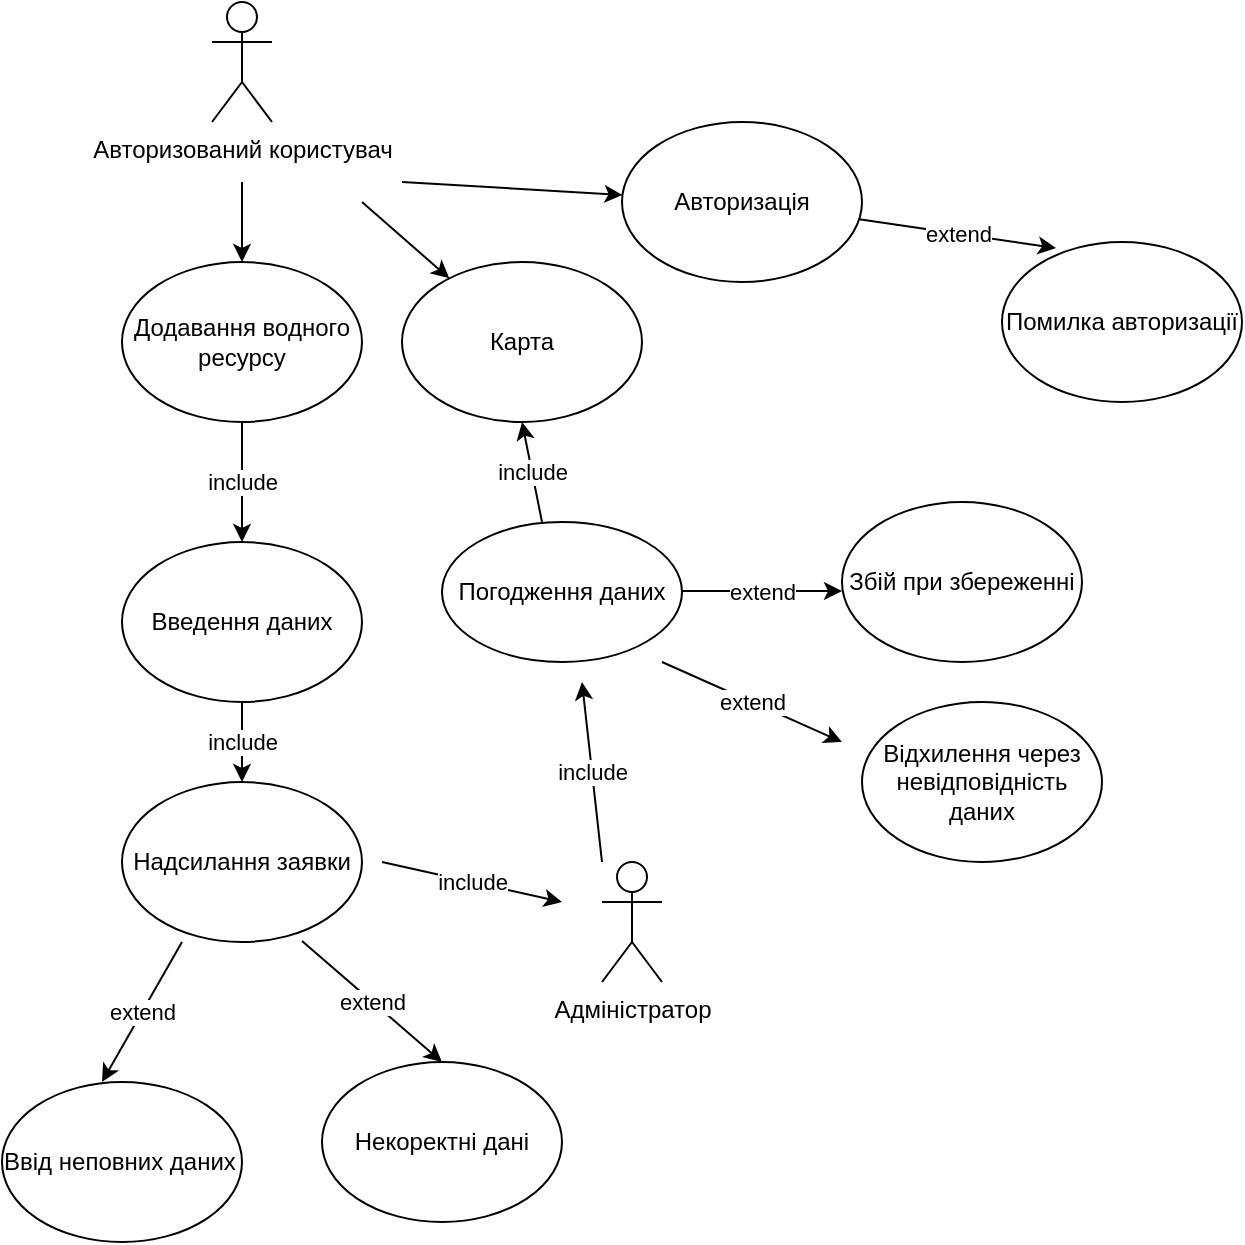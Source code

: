 <mxfile version="26.2.9">
  <diagram name="Страница — 1" id="BxRRARAz4fFX2S6HF_RD">
    <mxGraphModel grid="1" page="1" gridSize="10" guides="1" tooltips="1" connect="1" arrows="1" fold="1" pageScale="1" pageWidth="827" pageHeight="1169" math="0" shadow="0">
      <root>
        <mxCell id="0" />
        <mxCell id="1" parent="0" />
        <mxCell id="KhFvEH--002ZxDaHv0VD-12" value="Авторизований користувач" style="shape=umlActor;verticalLabelPosition=bottom;verticalAlign=top;html=1;outlineConnect=0;" vertex="1" parent="1">
          <mxGeometry x="115" y="20" width="30" height="60" as="geometry" />
        </mxCell>
        <mxCell id="KhFvEH--002ZxDaHv0VD-13" value="Додавання водного ресурсу" style="ellipse;whiteSpace=wrap;html=1;" vertex="1" parent="1">
          <mxGeometry x="70" y="150" width="120" height="80" as="geometry" />
        </mxCell>
        <mxCell id="KhFvEH--002ZxDaHv0VD-14" value="" style="endArrow=classic;html=1;rounded=0;entryX=0.5;entryY=0;entryDx=0;entryDy=0;" edge="1" parent="1" target="KhFvEH--002ZxDaHv0VD-13">
          <mxGeometry width="50" height="50" relative="1" as="geometry">
            <mxPoint x="130" y="110" as="sourcePoint" />
            <mxPoint x="205" y="80" as="targetPoint" />
          </mxGeometry>
        </mxCell>
        <mxCell id="KhFvEH--002ZxDaHv0VD-15" value="include" style="edgeStyle=orthogonalEdgeStyle;rounded=0;orthogonalLoop=1;jettySize=auto;html=1;exitX=0.5;exitY=1;exitDx=0;exitDy=0;entryX=0.5;entryY=0;entryDx=0;entryDy=0;" edge="1" parent="1" source="KhFvEH--002ZxDaHv0VD-16" target="KhFvEH--002ZxDaHv0VD-18">
          <mxGeometry relative="1" as="geometry" />
        </mxCell>
        <mxCell id="KhFvEH--002ZxDaHv0VD-16" value="&lt;div&gt;Введення даних&lt;/div&gt;" style="ellipse;whiteSpace=wrap;html=1;" vertex="1" parent="1">
          <mxGeometry x="70" y="290" width="120" height="80" as="geometry" />
        </mxCell>
        <mxCell id="KhFvEH--002ZxDaHv0VD-17" value="include" style="endArrow=classic;html=1;rounded=0;entryX=0.5;entryY=0;entryDx=0;entryDy=0;" edge="1" parent="1" source="KhFvEH--002ZxDaHv0VD-13" target="KhFvEH--002ZxDaHv0VD-16">
          <mxGeometry width="50" height="50" relative="1" as="geometry">
            <mxPoint x="215" y="280" as="sourcePoint" />
            <mxPoint x="275" y="260" as="targetPoint" />
          </mxGeometry>
        </mxCell>
        <mxCell id="KhFvEH--002ZxDaHv0VD-18" value="Надсилання заявки" style="ellipse;whiteSpace=wrap;html=1;" vertex="1" parent="1">
          <mxGeometry x="70" y="410" width="120" height="80" as="geometry" />
        </mxCell>
        <mxCell id="KhFvEH--002ZxDaHv0VD-23" value="Авторизація" style="ellipse;whiteSpace=wrap;html=1;" vertex="1" parent="1">
          <mxGeometry x="320" y="80" width="120" height="80" as="geometry" />
        </mxCell>
        <mxCell id="KhFvEH--002ZxDaHv0VD-24" value="" style="endArrow=classic;html=1;rounded=0;" edge="1" parent="1" target="KhFvEH--002ZxDaHv0VD-23">
          <mxGeometry width="50" height="50" relative="1" as="geometry">
            <mxPoint x="210" y="110" as="sourcePoint" />
            <mxPoint x="130" y="240" as="targetPoint" />
          </mxGeometry>
        </mxCell>
        <mxCell id="KhFvEH--002ZxDaHv0VD-25" value="extend" style="endArrow=classic;html=1;rounded=0;entryX=0.225;entryY=0.038;entryDx=0;entryDy=0;entryPerimeter=0;" edge="1" parent="1" source="KhFvEH--002ZxDaHv0VD-23" target="KhFvEH--002ZxDaHv0VD-26">
          <mxGeometry width="50" height="50" relative="1" as="geometry">
            <mxPoint x="380" y="250" as="sourcePoint" />
            <mxPoint x="460" y="150" as="targetPoint" />
          </mxGeometry>
        </mxCell>
        <mxCell id="KhFvEH--002ZxDaHv0VD-26" value="Помилка авторизації" style="ellipse;whiteSpace=wrap;html=1;" vertex="1" parent="1">
          <mxGeometry x="510" y="140" width="120" height="80" as="geometry" />
        </mxCell>
        <mxCell id="KhFvEH--002ZxDaHv0VD-27" value="Адміністратор" style="shape=umlActor;verticalLabelPosition=bottom;verticalAlign=top;html=1;outlineConnect=0;" vertex="1" parent="1">
          <mxGeometry x="310" y="450" width="30" height="60" as="geometry" />
        </mxCell>
        <mxCell id="KhFvEH--002ZxDaHv0VD-28" value="Карта" style="ellipse;whiteSpace=wrap;html=1;" vertex="1" parent="1">
          <mxGeometry x="210" y="150" width="120" height="80" as="geometry" />
        </mxCell>
        <mxCell id="KhFvEH--002ZxDaHv0VD-29" value="" style="endArrow=classic;html=1;rounded=0;" edge="1" parent="1" target="KhFvEH--002ZxDaHv0VD-28">
          <mxGeometry width="50" height="50" relative="1" as="geometry">
            <mxPoint x="190" y="120" as="sourcePoint" />
            <mxPoint x="200" y="160" as="targetPoint" />
          </mxGeometry>
        </mxCell>
        <mxCell id="KhFvEH--002ZxDaHv0VD-30" value="include" style="endArrow=classic;html=1;rounded=0;" edge="1" parent="1">
          <mxGeometry width="50" height="50" relative="1" as="geometry">
            <mxPoint x="200" y="450" as="sourcePoint" />
            <mxPoint x="290" y="470" as="targetPoint" />
          </mxGeometry>
        </mxCell>
        <mxCell id="KhFvEH--002ZxDaHv0VD-31" value="include" style="endArrow=classic;html=1;rounded=0;" edge="1" parent="1">
          <mxGeometry width="50" height="50" relative="1" as="geometry">
            <mxPoint x="310" y="450" as="sourcePoint" />
            <mxPoint x="300" y="360" as="targetPoint" />
          </mxGeometry>
        </mxCell>
        <mxCell id="KhFvEH--002ZxDaHv0VD-34" value="Погодження даних" style="ellipse;whiteSpace=wrap;html=1;" vertex="1" parent="1">
          <mxGeometry x="230" y="280" width="120" height="70" as="geometry" />
        </mxCell>
        <mxCell id="KhFvEH--002ZxDaHv0VD-35" value="include" style="endArrow=classic;html=1;rounded=0;entryX=0.5;entryY=1;entryDx=0;entryDy=0;" edge="1" parent="1" target="KhFvEH--002ZxDaHv0VD-28">
          <mxGeometry width="50" height="50" relative="1" as="geometry">
            <mxPoint x="280" y="280" as="sourcePoint" />
            <mxPoint x="330" y="230" as="targetPoint" />
          </mxGeometry>
        </mxCell>
        <mxCell id="KhFvEH--002ZxDaHv0VD-37" value="extend" style="endArrow=classic;html=1;rounded=0;" edge="1" parent="1">
          <mxGeometry width="50" height="50" relative="1" as="geometry">
            <mxPoint x="340" y="350" as="sourcePoint" />
            <mxPoint x="430" y="390" as="targetPoint" />
            <mxPoint as="offset" />
          </mxGeometry>
        </mxCell>
        <mxCell id="KhFvEH--002ZxDaHv0VD-38" value="Відхилення через невідповідність даних" style="ellipse;whiteSpace=wrap;html=1;" vertex="1" parent="1">
          <mxGeometry x="440" y="370" width="120" height="80" as="geometry" />
        </mxCell>
        <mxCell id="KhFvEH--002ZxDaHv0VD-40" value="extend" style="endArrow=classic;html=1;rounded=0;" edge="1" parent="1">
          <mxGeometry width="50" height="50" relative="1" as="geometry">
            <mxPoint x="160" y="489.5" as="sourcePoint" />
            <mxPoint x="230" y="550" as="targetPoint" />
          </mxGeometry>
        </mxCell>
        <mxCell id="KhFvEH--002ZxDaHv0VD-41" value="extend" style="endArrow=classic;html=1;rounded=0;" edge="1" parent="1">
          <mxGeometry width="50" height="50" relative="1" as="geometry">
            <mxPoint x="100" y="490" as="sourcePoint" />
            <mxPoint x="60" y="560" as="targetPoint" />
          </mxGeometry>
        </mxCell>
        <mxCell id="KhFvEH--002ZxDaHv0VD-42" value="&lt;font face=&quot;Helvetica&quot;&gt;&lt;span id=&quot;docs-internal-guid-81888189-7fff-0865-a665-e7b756911eb8&quot; style=&quot;&quot;&gt;&lt;span style=&quot;color: rgb(0, 0, 0); background-color: transparent; font-style: normal; font-variant: normal; text-decoration: none; vertical-align: baseline; white-space: pre-wrap;&quot;&gt;Ввід &lt;/span&gt;&lt;span style=&quot;color: rgb(0, 0, 0); background-color: transparent; font-style: normal; font-variant: normal; text-decoration: none; vertical-align: baseline; white-space: pre-wrap;&quot;&gt;неповних &lt;/span&gt;&lt;span style=&quot;color: rgb(0, 0, 0); background-color: transparent; font-style: normal; font-variant: normal; text-decoration: none; vertical-align: baseline; white-space: pre-wrap;&quot;&gt;даних&lt;/span&gt;&lt;span style=&quot;color: rgb(0, 0, 0); background-color: transparent; font-style: normal; font-variant: normal; text-decoration: none; vertical-align: baseline; white-space: pre-wrap;&quot;&gt; &lt;/span&gt;&lt;/span&gt;&lt;/font&gt;" style="ellipse;whiteSpace=wrap;html=1;" vertex="1" parent="1">
          <mxGeometry x="10" y="560" width="120" height="80" as="geometry" />
        </mxCell>
        <mxCell id="KhFvEH--002ZxDaHv0VD-43" value="&lt;span style=&quot;white-space-collapse: preserve;&quot;&gt;Некоректні дані&lt;/span&gt;" style="ellipse;whiteSpace=wrap;html=1;" vertex="1" parent="1">
          <mxGeometry x="170" y="550" width="120" height="80" as="geometry" />
        </mxCell>
        <mxCell id="KhFvEH--002ZxDaHv0VD-44" value="extend" style="endArrow=classic;html=1;rounded=0;" edge="1" parent="1">
          <mxGeometry width="50" height="50" relative="1" as="geometry">
            <mxPoint x="350" y="314.5" as="sourcePoint" />
            <mxPoint x="430" y="314.5" as="targetPoint" />
            <mxPoint as="offset" />
          </mxGeometry>
        </mxCell>
        <mxCell id="KhFvEH--002ZxDaHv0VD-45" value="Збій при збереженні" style="ellipse;whiteSpace=wrap;html=1;" vertex="1" parent="1">
          <mxGeometry x="430" y="270" width="120" height="80" as="geometry" />
        </mxCell>
      </root>
    </mxGraphModel>
  </diagram>
</mxfile>
